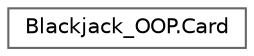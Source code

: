 digraph "Graphical Class Hierarchy"
{
 // LATEX_PDF_SIZE
  bgcolor="transparent";
  edge [fontname=Helvetica,fontsize=10,labelfontname=Helvetica,labelfontsize=10];
  node [fontname=Helvetica,fontsize=10,shape=box,height=0.2,width=0.4];
  rankdir="LR";
  Node0 [id="Node000000",label="Blackjack_OOP.Card",height=0.2,width=0.4,color="grey40", fillcolor="white", style="filled",URL="$class_blackjack___o_o_p_1_1_card.html",tooltip=" "];
}
